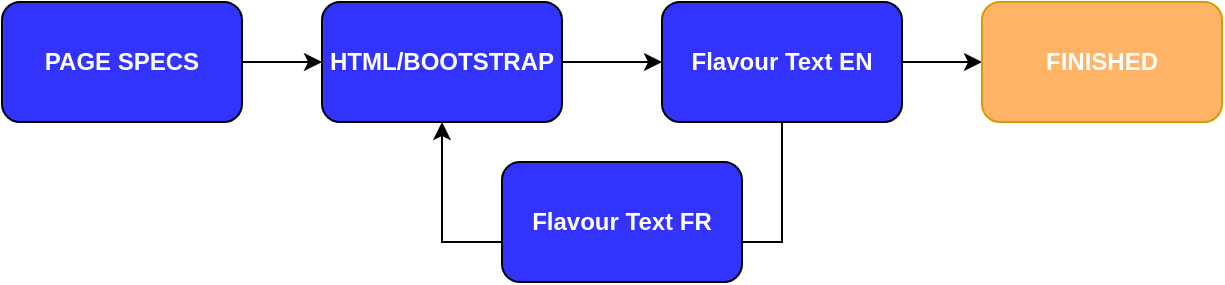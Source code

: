 <mxfile version="17.4.0" type="github">
  <diagram id="F7_ACVxEfOFBpOhAahQX" name="Page-1">
    <mxGraphModel dx="2062" dy="1122" grid="1" gridSize="10" guides="1" tooltips="1" connect="1" arrows="1" fold="1" page="1" pageScale="1" pageWidth="850" pageHeight="1100" math="0" shadow="0">
      <root>
        <mxCell id="0" />
        <mxCell id="1" parent="0" />
        <mxCell id="Ydxv2KESicNCmvpAIff1-5" value="" style="edgeStyle=orthogonalEdgeStyle;rounded=0;orthogonalLoop=1;jettySize=auto;html=1;fontColor=#FFFFFF;" edge="1" parent="1" source="Ydxv2KESicNCmvpAIff1-3" target="Ydxv2KESicNCmvpAIff1-4">
          <mxGeometry relative="1" as="geometry" />
        </mxCell>
        <mxCell id="Ydxv2KESicNCmvpAIff1-3" value="&lt;font color=&quot;#ffffff&quot;&gt;&lt;b&gt;PAGE SPECS&lt;/b&gt;&lt;/font&gt;" style="rounded=1;whiteSpace=wrap;html=1;strokeWidth=1;fillColor=#3333FF;" vertex="1" parent="1">
          <mxGeometry x="130" y="320" width="120" height="60" as="geometry" />
        </mxCell>
        <mxCell id="Ydxv2KESicNCmvpAIff1-7" value="" style="edgeStyle=orthogonalEdgeStyle;rounded=0;orthogonalLoop=1;jettySize=auto;html=1;fontColor=#FFFFFF;" edge="1" parent="1" source="Ydxv2KESicNCmvpAIff1-4" target="Ydxv2KESicNCmvpAIff1-6">
          <mxGeometry relative="1" as="geometry" />
        </mxCell>
        <mxCell id="Ydxv2KESicNCmvpAIff1-4" value="&lt;font color=&quot;#ffffff&quot;&gt;&lt;b&gt;HTML/BOOTSTRAP&lt;/b&gt;&lt;/font&gt;" style="rounded=1;whiteSpace=wrap;html=1;strokeWidth=1;fillColor=#3333FF;" vertex="1" parent="1">
          <mxGeometry x="290" y="320" width="120" height="60" as="geometry" />
        </mxCell>
        <mxCell id="Ydxv2KESicNCmvpAIff1-9" value="" style="edgeStyle=orthogonalEdgeStyle;rounded=0;orthogonalLoop=1;jettySize=auto;html=1;fontColor=#FFFFFF;endArrow=none;endFill=0;" edge="1" parent="1" source="Ydxv2KESicNCmvpAIff1-6" target="Ydxv2KESicNCmvpAIff1-8">
          <mxGeometry relative="1" as="geometry">
            <Array as="points">
              <mxPoint x="520" y="440" />
            </Array>
          </mxGeometry>
        </mxCell>
        <mxCell id="Ydxv2KESicNCmvpAIff1-12" value="" style="edgeStyle=orthogonalEdgeStyle;rounded=0;orthogonalLoop=1;jettySize=auto;html=1;fontColor=#FFFFFF;" edge="1" parent="1" source="Ydxv2KESicNCmvpAIff1-6" target="Ydxv2KESicNCmvpAIff1-11">
          <mxGeometry relative="1" as="geometry" />
        </mxCell>
        <mxCell id="Ydxv2KESicNCmvpAIff1-6" value="&lt;div class=&quot;O0&quot; style=&quot;margin-top: 0pt ; margin-bottom: 0pt ; margin-left: 0.38in ; text-indent: -0.38in&quot;&gt;&lt;b&gt;&lt;font color=&quot;#ffffff&quot;&gt;Flavour Text EN&lt;/font&gt;&lt;/b&gt;&lt;/div&gt;" style="whiteSpace=wrap;html=1;fillColor=#3333FF;rounded=1;strokeWidth=1;" vertex="1" parent="1">
          <mxGeometry x="460" y="320" width="120" height="60" as="geometry" />
        </mxCell>
        <mxCell id="Ydxv2KESicNCmvpAIff1-10" style="edgeStyle=orthogonalEdgeStyle;rounded=0;orthogonalLoop=1;jettySize=auto;html=1;entryX=0.5;entryY=1;entryDx=0;entryDy=0;fontColor=#FFFFFF;" edge="1" parent="1" source="Ydxv2KESicNCmvpAIff1-8" target="Ydxv2KESicNCmvpAIff1-4">
          <mxGeometry relative="1" as="geometry">
            <Array as="points">
              <mxPoint x="350" y="440" />
            </Array>
          </mxGeometry>
        </mxCell>
        <mxCell id="Ydxv2KESicNCmvpAIff1-8" value="&lt;div class=&quot;O0&quot; style=&quot;margin-top: 0pt ; margin-bottom: 0pt ; margin-left: 0.38in ; text-indent: -0.38in&quot;&gt;&lt;b&gt;&lt;font color=&quot;#ffffff&quot;&gt;Flavour Text FR&lt;/font&gt;&lt;/b&gt;&lt;/div&gt;" style="whiteSpace=wrap;html=1;fillColor=#3333FF;rounded=1;strokeWidth=1;" vertex="1" parent="1">
          <mxGeometry x="380" y="400" width="120" height="60" as="geometry" />
        </mxCell>
        <mxCell id="Ydxv2KESicNCmvpAIff1-11" value="&lt;div class=&quot;O0&quot; style=&quot;margin-top: 0pt ; margin-bottom: 0pt ; margin-left: 0.38in ; text-indent: -0.38in&quot;&gt;&lt;b&gt;&lt;font color=&quot;#ffffff&quot;&gt;FINISHED&lt;/font&gt;&lt;/b&gt;&lt;/div&gt;" style="whiteSpace=wrap;html=1;fillColor=#FFB366;rounded=1;strokeWidth=1;strokeColor=#d79b00;" vertex="1" parent="1">
          <mxGeometry x="620" y="320" width="120" height="60" as="geometry" />
        </mxCell>
      </root>
    </mxGraphModel>
  </diagram>
</mxfile>
